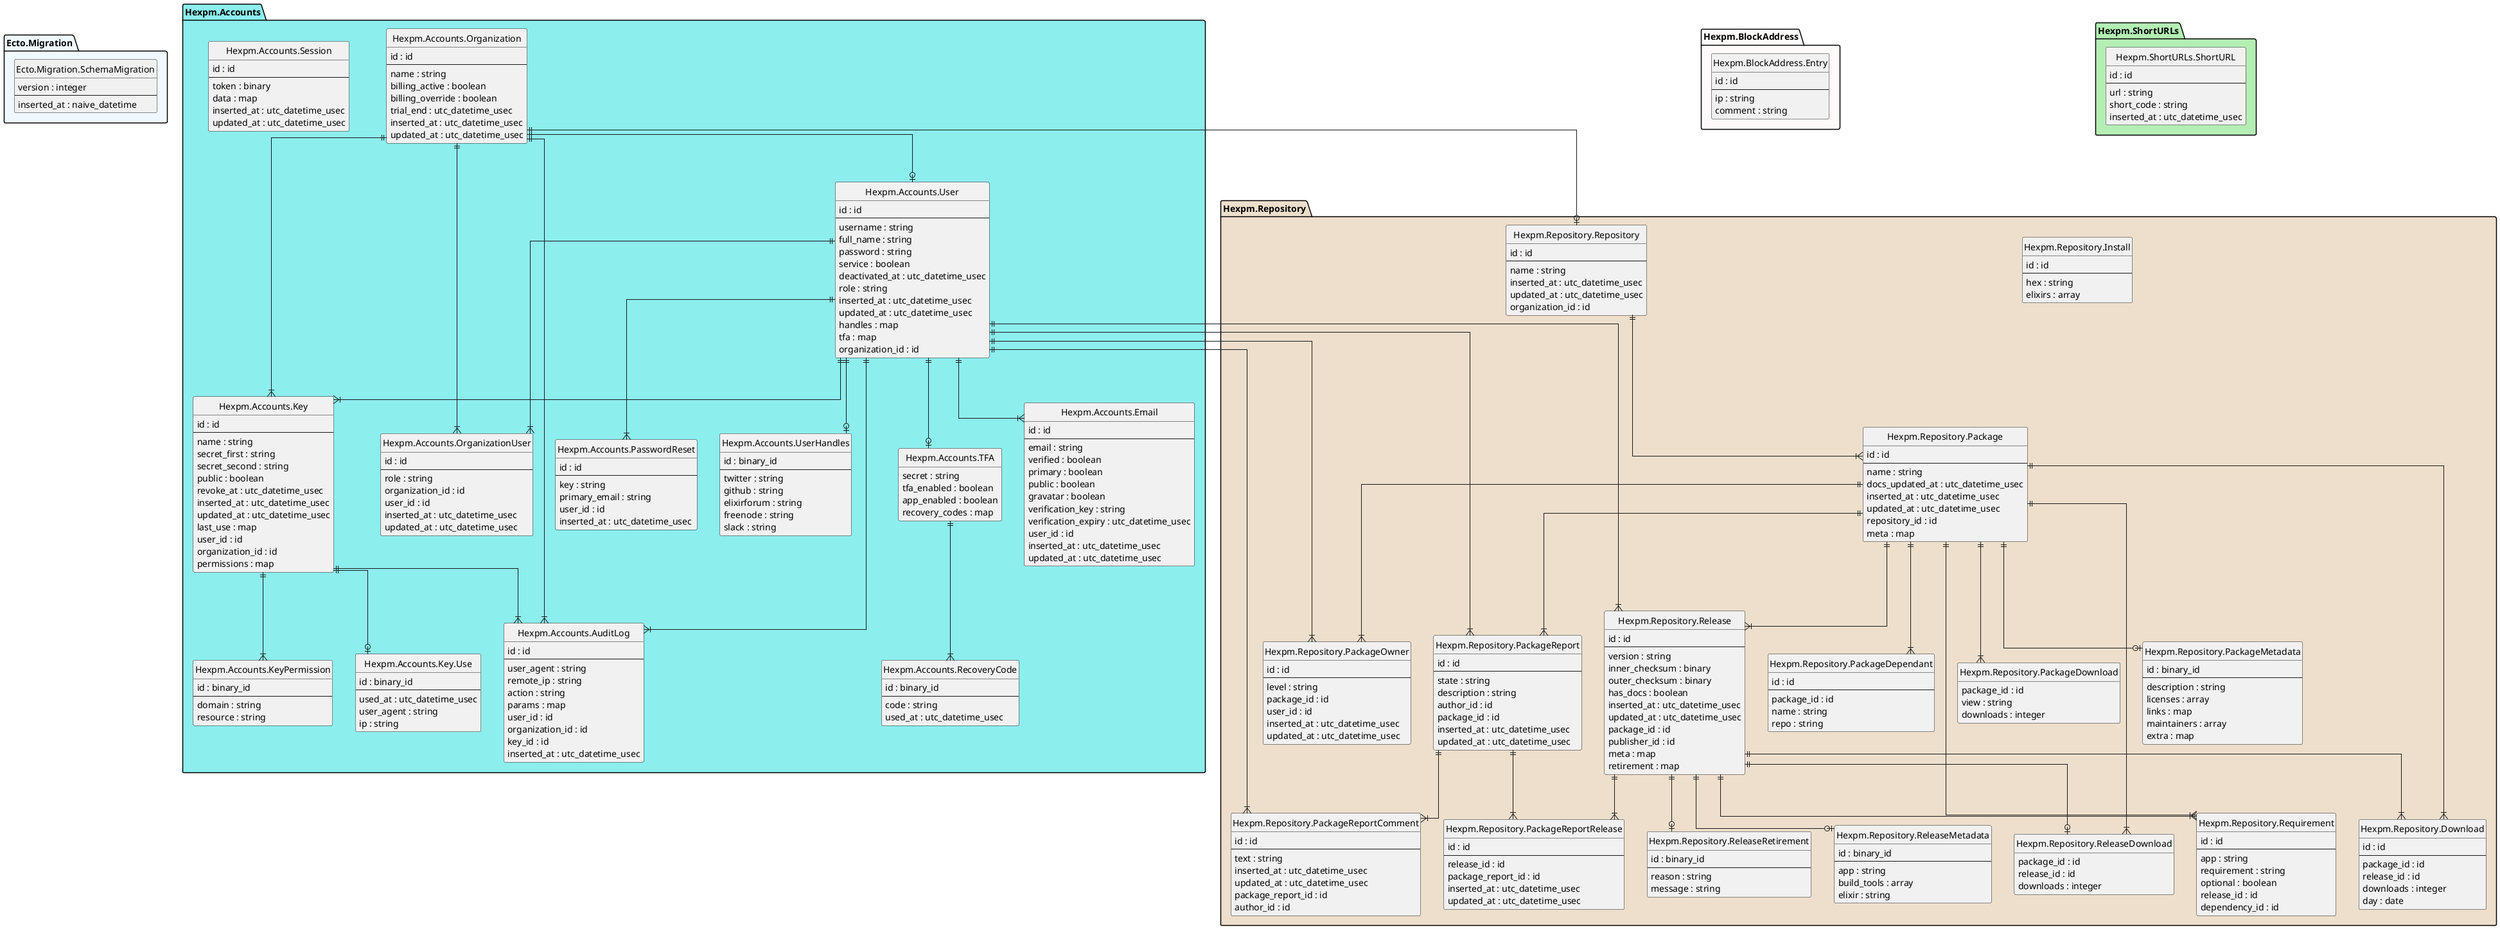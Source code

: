 @startuml

set namespaceSeparator none
hide circle
hide methods

skinparam linetype ortho
skinparam defaultFontName Roboto Mono
skinparam shadowing false

namespace Ecto.Migration #f0f8ff {
  entity Ecto.Migration.SchemaMigration {
    version : integer
    --
    inserted_at : naive_datetime
  }

}
namespace Hexpm.Accounts #8deeee {
  entity Hexpm.Accounts.AuditLog {
    id : id
    --
    user_agent : string
    remote_ip : string
    action : string
    params : map
    user_id : id
    organization_id : id
    key_id : id
    inserted_at : utc_datetime_usec
  }

  entity Hexpm.Accounts.Email {
    id : id
    --
    email : string
    verified : boolean
    primary : boolean
    public : boolean
    gravatar : boolean
    verification_key : string
    verification_expiry : utc_datetime_usec
    user_id : id
    inserted_at : utc_datetime_usec
    updated_at : utc_datetime_usec
  }

  entity Hexpm.Accounts.Key {
    id : id
    --
    name : string
    secret_first : string
    secret_second : string
    public : boolean
    revoke_at : utc_datetime_usec
    inserted_at : utc_datetime_usec
    updated_at : utc_datetime_usec
    last_use : map
    user_id : id
    organization_id : id
    permissions : map
  }

  entity Hexpm.Accounts.Key.Use {
    id : binary_id
    --
    used_at : utc_datetime_usec
    user_agent : string
    ip : string
  }

  entity Hexpm.Accounts.KeyPermission {
    id : binary_id
    --
    domain : string
    resource : string
  }

  entity Hexpm.Accounts.Organization {
    id : id
    --
    name : string
    billing_active : boolean
    billing_override : boolean
    trial_end : utc_datetime_usec
    inserted_at : utc_datetime_usec
    updated_at : utc_datetime_usec
  }

  entity Hexpm.Accounts.OrganizationUser {
    id : id
    --
    role : string
    organization_id : id
    user_id : id
    inserted_at : utc_datetime_usec
    updated_at : utc_datetime_usec
  }

  entity Hexpm.Accounts.PasswordReset {
    id : id
    --
    key : string
    primary_email : string
    user_id : id
    inserted_at : utc_datetime_usec
  }

  entity Hexpm.Accounts.RecoveryCode {
    id : binary_id
    --
    code : string
    used_at : utc_datetime_usec
  }

  entity Hexpm.Accounts.Session {
    id : id
    --
    token : binary
    data : map
    inserted_at : utc_datetime_usec
    updated_at : utc_datetime_usec
  }

  entity Hexpm.Accounts.TFA {
    secret : string
    tfa_enabled : boolean
    app_enabled : boolean
    recovery_codes : map
  }

  entity Hexpm.Accounts.User {
    id : id
    --
    username : string
    full_name : string
    password : string
    service : boolean
    deactivated_at : utc_datetime_usec
    role : string
    inserted_at : utc_datetime_usec
    updated_at : utc_datetime_usec
    handles : map
    tfa : map
    organization_id : id
  }

  entity Hexpm.Accounts.UserHandles {
    id : binary_id
    --
    twitter : string
    github : string
    elixirforum : string
    freenode : string
    slack : string
  }

}
namespace Hexpm.BlockAddress #fffafa {
  entity Hexpm.BlockAddress.Entry {
    id : id
    --
    ip : string
    comment : string
  }

}
namespace Hexpm.Repository #eedfcc {
  entity Hexpm.Repository.Download {
    id : id
    --
    package_id : id
    release_id : id
    downloads : integer
    day : date
  }

  entity Hexpm.Repository.Install {
    id : id
    --
    hex : string
    elixirs : array
  }

  entity Hexpm.Repository.Package {
    id : id
    --
    name : string
    docs_updated_at : utc_datetime_usec
    inserted_at : utc_datetime_usec
    updated_at : utc_datetime_usec
    repository_id : id
    meta : map
  }

  entity Hexpm.Repository.PackageDependant {
    id : id
    --
    package_id : id
    name : string
    repo : string
  }

  entity Hexpm.Repository.PackageDownload {
    package_id : id
    view : string
    downloads : integer
  }

  entity Hexpm.Repository.PackageMetadata {
    id : binary_id
    --
    description : string
    licenses : array
    links : map
    maintainers : array
    extra : map
  }

  entity Hexpm.Repository.PackageOwner {
    id : id
    --
    level : string
    package_id : id
    user_id : id
    inserted_at : utc_datetime_usec
    updated_at : utc_datetime_usec
  }

  entity Hexpm.Repository.PackageReport {
    id : id
    --
    state : string
    description : string
    author_id : id
    package_id : id
    inserted_at : utc_datetime_usec
    updated_at : utc_datetime_usec
  }

  entity Hexpm.Repository.PackageReportComment {
    id : id
    --
    text : string
    inserted_at : utc_datetime_usec
    updated_at : utc_datetime_usec
    package_report_id : id
    author_id : id
  }

  entity Hexpm.Repository.PackageReportRelease {
    id : id
    --
    release_id : id
    package_report_id : id
    inserted_at : utc_datetime_usec
    updated_at : utc_datetime_usec
  }

  entity Hexpm.Repository.Release {
    id : id
    --
    version : string
    inner_checksum : binary
    outer_checksum : binary
    has_docs : boolean
    inserted_at : utc_datetime_usec
    updated_at : utc_datetime_usec
    package_id : id
    publisher_id : id
    meta : map
    retirement : map
  }

  entity Hexpm.Repository.ReleaseDownload {
    package_id : id
    release_id : id
    downloads : integer
  }

  entity Hexpm.Repository.ReleaseMetadata {
    id : binary_id
    --
    app : string
    build_tools : array
    elixir : string
  }

  entity Hexpm.Repository.ReleaseRetirement {
    id : binary_id
    --
    reason : string
    message : string
  }

  entity Hexpm.Repository.Repository {
    id : id
    --
    name : string
    inserted_at : utc_datetime_usec
    updated_at : utc_datetime_usec
    organization_id : id
  }

  entity Hexpm.Repository.Requirement {
    id : id
    --
    app : string
    requirement : string
    optional : boolean
    release_id : id
    dependency_id : id
  }

}
namespace Hexpm.ShortURLs #b4eeb4 {
  entity Hexpm.ShortURLs.ShortURL {
    id : id
    --
    url : string
    short_code : string
    inserted_at : utc_datetime_usec
  }

}


Hexpm.Accounts.TFA ||--|{ Hexpm.Accounts.RecoveryCode
Hexpm.Accounts.Key ||--|{ Hexpm.Accounts.AuditLog
Hexpm.Accounts.Key ||--o| Hexpm.Accounts.Key.Use
Hexpm.Accounts.Key ||--|{ Hexpm.Accounts.KeyPermission
Hexpm.Accounts.Organization ||--|{ Hexpm.Accounts.AuditLog
Hexpm.Accounts.Organization ||--|{ Hexpm.Accounts.Key
Hexpm.Accounts.Organization ||--|{ Hexpm.Accounts.OrganizationUser
Hexpm.Accounts.Organization ||--o| Hexpm.Repository.Repository
Hexpm.Accounts.Organization ||--o| Hexpm.Accounts.User
Hexpm.Repository.PackageReport ||--|{ Hexpm.Repository.PackageReportComment
Hexpm.Repository.PackageReport ||--|{ Hexpm.Repository.PackageReportRelease
Hexpm.Repository.Package ||--|{ Hexpm.Repository.Download
Hexpm.Repository.Package ||--|{ Hexpm.Repository.PackageDependant
Hexpm.Repository.Package ||--|{ Hexpm.Repository.PackageDownload
Hexpm.Repository.Package ||--|{ Hexpm.Repository.PackageOwner
Hexpm.Repository.Package ||--|{ Hexpm.Repository.PackageReport
Hexpm.Repository.Package ||--|{ Hexpm.Repository.ReleaseDownload
Hexpm.Repository.Package ||--|{ Hexpm.Repository.Release
Hexpm.Repository.Package ||--|{ Hexpm.Repository.Requirement
Hexpm.Repository.Package ||--o| Hexpm.Repository.PackageMetadata
Hexpm.Repository.Release ||--|{ Hexpm.Repository.Download
Hexpm.Repository.Release ||--|{ Hexpm.Repository.PackageReportRelease
Hexpm.Repository.Release ||--o| Hexpm.Repository.ReleaseDownload
Hexpm.Repository.Release ||--|{ Hexpm.Repository.Requirement
Hexpm.Repository.Release ||--o| Hexpm.Repository.ReleaseMetadata
Hexpm.Repository.Release ||--o| Hexpm.Repository.ReleaseRetirement
Hexpm.Repository.Repository ||--|{ Hexpm.Repository.Package
Hexpm.Accounts.User ||--o| Hexpm.Accounts.UserHandles
Hexpm.Accounts.User ||--|{ Hexpm.Accounts.AuditLog
Hexpm.Accounts.User ||--|{ Hexpm.Accounts.Email
Hexpm.Accounts.User ||--|{ Hexpm.Accounts.Key
Hexpm.Accounts.User ||--|{ Hexpm.Accounts.OrganizationUser
Hexpm.Accounts.User ||--|{ Hexpm.Repository.PackageOwner
Hexpm.Accounts.User ||--|{ Hexpm.Repository.PackageReportComment
Hexpm.Accounts.User ||--|{ Hexpm.Repository.PackageReport
Hexpm.Accounts.User ||--|{ Hexpm.Accounts.PasswordReset
Hexpm.Accounts.User ||--|{ Hexpm.Repository.Release
Hexpm.Accounts.User ||--o| Hexpm.Accounts.TFA
@enduml
